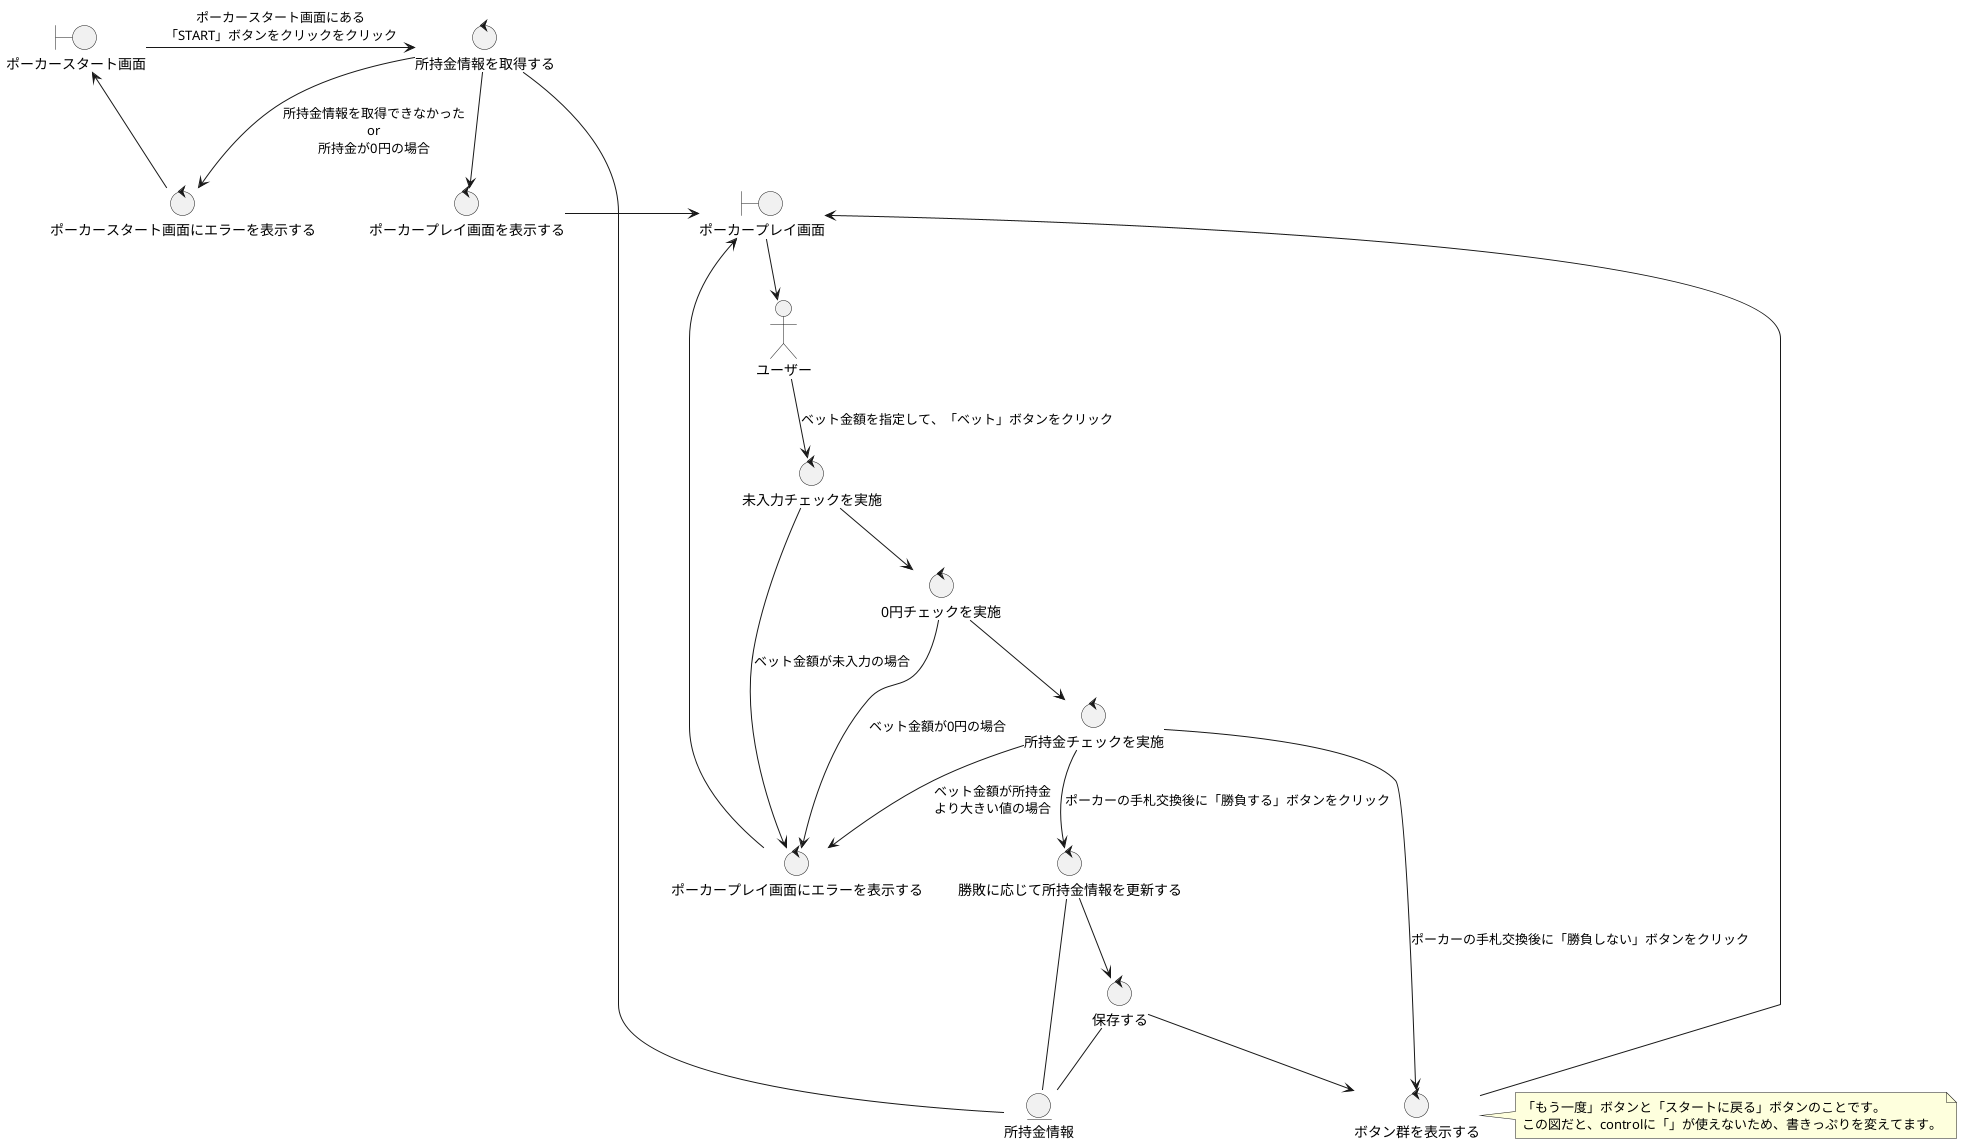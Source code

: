 @startuml

actor ユーザー

boundary ポーカースタート画面
boundary ポーカープレイ画面
control 所持金情報を取得する
control ポーカープレイ画面を表示する
control 未入力チェックを実施
control 0円チェックを実施
control 所持金チェックを実施
control 勝敗に応じて所持金情報を更新する
control 保存する
control ボタン群を表示する
control ポーカースタート画面にエラーを表示する
control ポーカープレイ画面にエラーを表示する
entity 所持金情報


'基本コース
ポーカースタート画面 -right-> 所持金情報を取得する: ポーカースタート画面にある\n「START」ボタンをクリックをクリック
所持金情報を取得する --> ポーカープレイ画面を表示する
ポーカープレイ画面を表示する -right-> ポーカープレイ画面
ポーカープレイ画面 -down-> ユーザー
ユーザー --> 未入力チェックを実施 : ベット金額を指定して、「ベット」ボタンをクリック
未入力チェックを実施 --> 0円チェックを実施
0円チェックを実施 --> 所持金チェックを実施
所持金チェックを実施 --> 勝敗に応じて所持金情報を更新する : ポーカーの手札交換後に「勝負する」ボタンをクリック
勝敗に応じて所持金情報を更新する --> 保存する
保存する --> ボタン群を表示する
ボタン群を表示する --> ポーカープレイ画面
note right of ボタン群を表示する : 「もう一度」ボタンと「スタートに戻る」ボタンのことです。\nこの図だと、controlに「」が使えないため、書きっぷりを変えてます。

所持金情報を取得する -- 所持金情報
勝敗に応じて所持金情報を更新する -- 所持金情報
保存する -- 所持金情報

'代替コース
所持金情報を取得する --> ポーカースタート画面にエラーを表示する : 所持金情報を取得できなかった\nor\n所持金が0円の場合
未入力チェックを実施 --> ポーカープレイ画面にエラーを表示する : ベット金額が未入力の場合
0円チェックを実施 --> ポーカープレイ画面にエラーを表示する : ベット金額が0円の場合
所持金チェックを実施 --> ポーカープレイ画面にエラーを表示する : ベット金額が所持金\nより大きい値の場合
所持金チェックを実施 --> ボタン群を表示する : ポーカーの手札交換後に「勝負しない」ボタンをクリック

ポーカースタート画面にエラーを表示する --> ポーカースタート画面
ポーカープレイ画面にエラーを表示する --> ポーカープレイ画面

@enduml